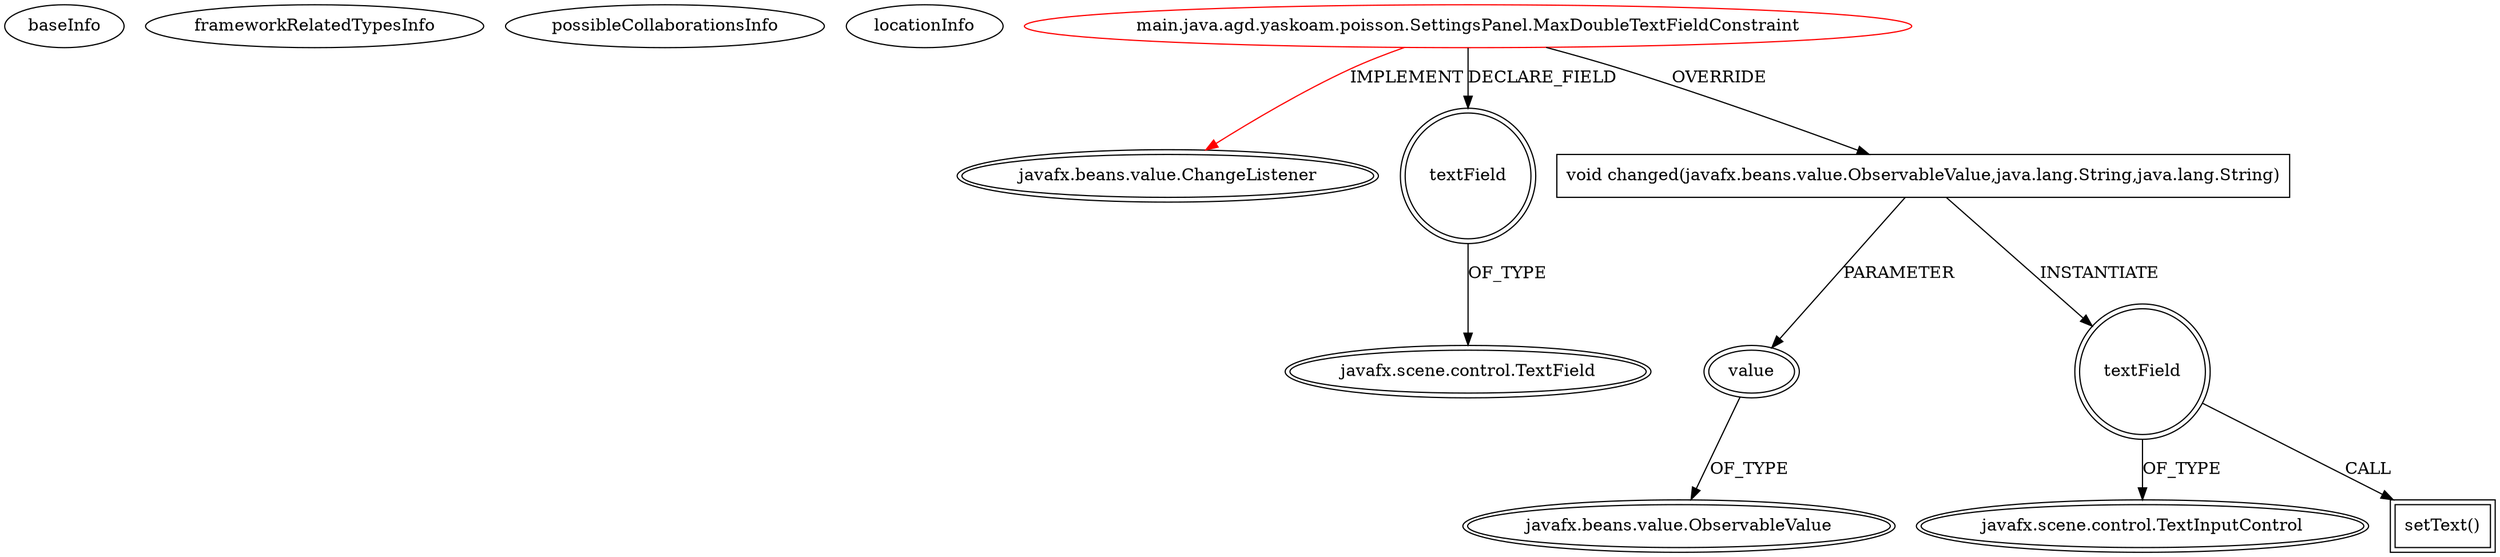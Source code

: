 digraph {
baseInfo[graphId=1785,category="extension_graph",isAnonymous=false,possibleRelation=false]
frameworkRelatedTypesInfo[0="javafx.beans.value.ChangeListener"]
possibleCollaborationsInfo[]
locationInfo[projectName="alexei-yasko-PoissonDistributionDemo",filePath="/alexei-yasko-PoissonDistributionDemo/PoissonDistributionDemo-master/src/main/java/agd/yaskoam/poisson/SettingsPanel.java",contextSignature="MaxDoubleTextFieldConstraint",graphId="1785"]
0[label="main.java.agd.yaskoam.poisson.SettingsPanel.MaxDoubleTextFieldConstraint",vertexType="ROOT_CLIENT_CLASS_DECLARATION",isFrameworkType=false,color=red]
1[label="javafx.beans.value.ChangeListener",vertexType="FRAMEWORK_INTERFACE_TYPE",isFrameworkType=true,peripheries=2]
2[label="textField",vertexType="FIELD_DECLARATION",isFrameworkType=true,peripheries=2,shape=circle]
3[label="javafx.scene.control.TextField",vertexType="FRAMEWORK_CLASS_TYPE",isFrameworkType=true,peripheries=2]
4[label="void changed(javafx.beans.value.ObservableValue,java.lang.String,java.lang.String)",vertexType="OVERRIDING_METHOD_DECLARATION",isFrameworkType=false,shape=box]
5[label="value",vertexType="PARAMETER_DECLARATION",isFrameworkType=true,peripheries=2]
6[label="javafx.beans.value.ObservableValue",vertexType="FRAMEWORK_INTERFACE_TYPE",isFrameworkType=true,peripheries=2]
7[label="textField",vertexType="VARIABLE_EXPRESION",isFrameworkType=true,peripheries=2,shape=circle]
9[label="javafx.scene.control.TextInputControl",vertexType="FRAMEWORK_CLASS_TYPE",isFrameworkType=true,peripheries=2]
8[label="setText()",vertexType="INSIDE_CALL",isFrameworkType=true,peripheries=2,shape=box]
0->1[label="IMPLEMENT",color=red]
0->2[label="DECLARE_FIELD"]
2->3[label="OF_TYPE"]
0->4[label="OVERRIDE"]
5->6[label="OF_TYPE"]
4->5[label="PARAMETER"]
4->7[label="INSTANTIATE"]
7->9[label="OF_TYPE"]
7->8[label="CALL"]
}
